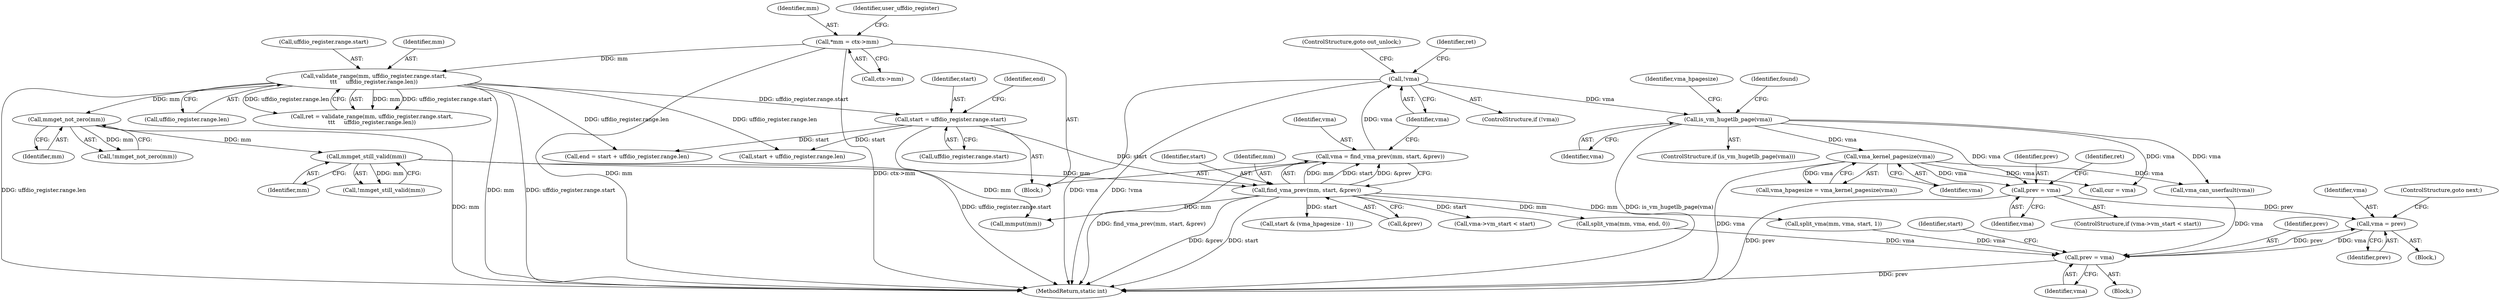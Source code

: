 digraph "0_linux_04f5866e41fb70690e28397487d8bd8eea7d712a_2@pointer" {
"1000425" [label="(Call,prev = vma)"];
"1000283" [label="(Call,vma_kernel_pagesize(vma))"];
"1000277" [label="(Call,is_vm_hugetlb_page(vma))"];
"1000262" [label="(Call,!vma)"];
"1000254" [label="(Call,vma = find_vma_prev(mm, start, &prev))"];
"1000256" [label="(Call,find_vma_prev(mm, start, &prev))"];
"1000251" [label="(Call,mmget_still_valid(mm))"];
"1000241" [label="(Call,mmget_not_zero(mm))"];
"1000204" [label="(Call,validate_range(mm, uffdio_register.range.start,\n\t\t\t     uffdio_register.range.len))"];
"1000117" [label="(Call,*mm = ctx->mm)"];
"1000219" [label="(Call,start = uffdio_register.range.start)"];
"1000507" [label="(Call,vma = prev)"];
"1000559" [label="(Call,prev = vma)"];
"1000560" [label="(Identifier,prev)"];
"1000283" [label="(Call,vma_kernel_pagesize(vma))"];
"1000255" [label="(Identifier,vma)"];
"1000258" [label="(Identifier,start)"];
"1000520" [label="(Call,split_vma(mm, vma, start, 1))"];
"1000299" [label="(Call,cur = vma)"];
"1000204" [label="(Call,validate_range(mm, uffdio_register.range.start,\n\t\t\t     uffdio_register.range.len))"];
"1000227" [label="(Identifier,end)"];
"1000241" [label="(Call,mmget_not_zero(mm))"];
"1000226" [label="(Call,end = start + uffdio_register.range.len)"];
"1000254" [label="(Call,vma = find_vma_prev(mm, start, &prev))"];
"1000585" [label="(Call,mmput(mm))"];
"1000220" [label="(Identifier,start)"];
"1000277" [label="(Call,is_vm_hugetlb_page(vma))"];
"1000436" [label="(Call,vma_can_userfault(vma))"];
"1000507" [label="(Call,vma = prev)"];
"1000420" [label="(Call,vma->vm_start < start)"];
"1000608" [label="(MethodReturn,static int)"];
"1000252" [label="(Identifier,mm)"];
"1000118" [label="(Identifier,mm)"];
"1000509" [label="(Identifier,prev)"];
"1000264" [label="(ControlStructure,goto out_unlock;)"];
"1000286" [label="(Call,start & (vma_hpagesize - 1))"];
"1000115" [label="(Block,)"];
"1000119" [label="(Call,ctx->mm)"];
"1000429" [label="(Identifier,ret)"];
"1000257" [label="(Identifier,mm)"];
"1000261" [label="(ControlStructure,if (!vma))"];
"1000251" [label="(Call,mmget_still_valid(mm))"];
"1000537" [label="(Call,split_vma(mm, vma, end, 0))"];
"1000256" [label="(Call,find_vma_prev(mm, start, &prev))"];
"1000219" [label="(Call,start = uffdio_register.range.start)"];
"1000266" [label="(Identifier,ret)"];
"1000250" [label="(Call,!mmget_still_valid(mm))"];
"1000240" [label="(Call,!mmget_not_zero(mm))"];
"1000211" [label="(Call,uffdio_register.range.len)"];
"1000508" [label="(Identifier,vma)"];
"1000419" [label="(ControlStructure,if (vma->vm_start < start))"];
"1000510" [label="(ControlStructure,goto next;)"];
"1000281" [label="(Call,vma_hpagesize = vma_kernel_pagesize(vma))"];
"1000205" [label="(Identifier,mm)"];
"1000259" [label="(Call,&prev)"];
"1000559" [label="(Call,prev = vma)"];
"1000117" [label="(Call,*mm = ctx->mm)"];
"1000432" [label="(Block,)"];
"1000425" [label="(Call,prev = vma)"];
"1000221" [label="(Call,uffdio_register.range.start)"];
"1000284" [label="(Identifier,vma)"];
"1000242" [label="(Identifier,mm)"];
"1000282" [label="(Identifier,vma_hpagesize)"];
"1000206" [label="(Call,uffdio_register.range.start)"];
"1000228" [label="(Call,start + uffdio_register.range.len)"];
"1000293" [label="(Identifier,found)"];
"1000561" [label="(Identifier,vma)"];
"1000427" [label="(Identifier,vma)"];
"1000426" [label="(Identifier,prev)"];
"1000278" [label="(Identifier,vma)"];
"1000262" [label="(Call,!vma)"];
"1000202" [label="(Call,ret = validate_range(mm, uffdio_register.range.start,\n\t\t\t     uffdio_register.range.len))"];
"1000506" [label="(Block,)"];
"1000563" [label="(Identifier,start)"];
"1000276" [label="(ControlStructure,if (is_vm_hugetlb_page(vma)))"];
"1000263" [label="(Identifier,vma)"];
"1000136" [label="(Identifier,user_uffdio_register)"];
"1000425" -> "1000419"  [label="AST: "];
"1000425" -> "1000427"  [label="CFG: "];
"1000426" -> "1000425"  [label="AST: "];
"1000427" -> "1000425"  [label="AST: "];
"1000429" -> "1000425"  [label="CFG: "];
"1000425" -> "1000608"  [label="DDG: prev"];
"1000283" -> "1000425"  [label="DDG: vma"];
"1000277" -> "1000425"  [label="DDG: vma"];
"1000425" -> "1000507"  [label="DDG: prev"];
"1000283" -> "1000281"  [label="AST: "];
"1000283" -> "1000284"  [label="CFG: "];
"1000284" -> "1000283"  [label="AST: "];
"1000281" -> "1000283"  [label="CFG: "];
"1000283" -> "1000608"  [label="DDG: vma"];
"1000283" -> "1000281"  [label="DDG: vma"];
"1000277" -> "1000283"  [label="DDG: vma"];
"1000283" -> "1000299"  [label="DDG: vma"];
"1000283" -> "1000436"  [label="DDG: vma"];
"1000277" -> "1000276"  [label="AST: "];
"1000277" -> "1000278"  [label="CFG: "];
"1000278" -> "1000277"  [label="AST: "];
"1000282" -> "1000277"  [label="CFG: "];
"1000293" -> "1000277"  [label="CFG: "];
"1000277" -> "1000608"  [label="DDG: is_vm_hugetlb_page(vma)"];
"1000262" -> "1000277"  [label="DDG: vma"];
"1000277" -> "1000299"  [label="DDG: vma"];
"1000277" -> "1000436"  [label="DDG: vma"];
"1000262" -> "1000261"  [label="AST: "];
"1000262" -> "1000263"  [label="CFG: "];
"1000263" -> "1000262"  [label="AST: "];
"1000264" -> "1000262"  [label="CFG: "];
"1000266" -> "1000262"  [label="CFG: "];
"1000262" -> "1000608"  [label="DDG: vma"];
"1000262" -> "1000608"  [label="DDG: !vma"];
"1000254" -> "1000262"  [label="DDG: vma"];
"1000254" -> "1000115"  [label="AST: "];
"1000254" -> "1000256"  [label="CFG: "];
"1000255" -> "1000254"  [label="AST: "];
"1000256" -> "1000254"  [label="AST: "];
"1000263" -> "1000254"  [label="CFG: "];
"1000254" -> "1000608"  [label="DDG: find_vma_prev(mm, start, &prev)"];
"1000256" -> "1000254"  [label="DDG: mm"];
"1000256" -> "1000254"  [label="DDG: start"];
"1000256" -> "1000254"  [label="DDG: &prev"];
"1000256" -> "1000259"  [label="CFG: "];
"1000257" -> "1000256"  [label="AST: "];
"1000258" -> "1000256"  [label="AST: "];
"1000259" -> "1000256"  [label="AST: "];
"1000256" -> "1000608"  [label="DDG: &prev"];
"1000256" -> "1000608"  [label="DDG: start"];
"1000251" -> "1000256"  [label="DDG: mm"];
"1000219" -> "1000256"  [label="DDG: start"];
"1000256" -> "1000286"  [label="DDG: start"];
"1000256" -> "1000420"  [label="DDG: start"];
"1000256" -> "1000520"  [label="DDG: mm"];
"1000256" -> "1000537"  [label="DDG: mm"];
"1000256" -> "1000585"  [label="DDG: mm"];
"1000251" -> "1000250"  [label="AST: "];
"1000251" -> "1000252"  [label="CFG: "];
"1000252" -> "1000251"  [label="AST: "];
"1000250" -> "1000251"  [label="CFG: "];
"1000251" -> "1000250"  [label="DDG: mm"];
"1000241" -> "1000251"  [label="DDG: mm"];
"1000251" -> "1000585"  [label="DDG: mm"];
"1000241" -> "1000240"  [label="AST: "];
"1000241" -> "1000242"  [label="CFG: "];
"1000242" -> "1000241"  [label="AST: "];
"1000240" -> "1000241"  [label="CFG: "];
"1000241" -> "1000608"  [label="DDG: mm"];
"1000241" -> "1000240"  [label="DDG: mm"];
"1000204" -> "1000241"  [label="DDG: mm"];
"1000204" -> "1000202"  [label="AST: "];
"1000204" -> "1000211"  [label="CFG: "];
"1000205" -> "1000204"  [label="AST: "];
"1000206" -> "1000204"  [label="AST: "];
"1000211" -> "1000204"  [label="AST: "];
"1000202" -> "1000204"  [label="CFG: "];
"1000204" -> "1000608"  [label="DDG: uffdio_register.range.start"];
"1000204" -> "1000608"  [label="DDG: uffdio_register.range.len"];
"1000204" -> "1000608"  [label="DDG: mm"];
"1000204" -> "1000202"  [label="DDG: mm"];
"1000204" -> "1000202"  [label="DDG: uffdio_register.range.start"];
"1000204" -> "1000202"  [label="DDG: uffdio_register.range.len"];
"1000117" -> "1000204"  [label="DDG: mm"];
"1000204" -> "1000219"  [label="DDG: uffdio_register.range.start"];
"1000204" -> "1000226"  [label="DDG: uffdio_register.range.len"];
"1000204" -> "1000228"  [label="DDG: uffdio_register.range.len"];
"1000117" -> "1000115"  [label="AST: "];
"1000117" -> "1000119"  [label="CFG: "];
"1000118" -> "1000117"  [label="AST: "];
"1000119" -> "1000117"  [label="AST: "];
"1000136" -> "1000117"  [label="CFG: "];
"1000117" -> "1000608"  [label="DDG: mm"];
"1000117" -> "1000608"  [label="DDG: ctx->mm"];
"1000219" -> "1000115"  [label="AST: "];
"1000219" -> "1000221"  [label="CFG: "];
"1000220" -> "1000219"  [label="AST: "];
"1000221" -> "1000219"  [label="AST: "];
"1000227" -> "1000219"  [label="CFG: "];
"1000219" -> "1000608"  [label="DDG: uffdio_register.range.start"];
"1000219" -> "1000226"  [label="DDG: start"];
"1000219" -> "1000228"  [label="DDG: start"];
"1000507" -> "1000506"  [label="AST: "];
"1000507" -> "1000509"  [label="CFG: "];
"1000508" -> "1000507"  [label="AST: "];
"1000509" -> "1000507"  [label="AST: "];
"1000510" -> "1000507"  [label="CFG: "];
"1000559" -> "1000507"  [label="DDG: prev"];
"1000507" -> "1000559"  [label="DDG: vma"];
"1000559" -> "1000432"  [label="AST: "];
"1000559" -> "1000561"  [label="CFG: "];
"1000560" -> "1000559"  [label="AST: "];
"1000561" -> "1000559"  [label="AST: "];
"1000563" -> "1000559"  [label="CFG: "];
"1000559" -> "1000608"  [label="DDG: prev"];
"1000436" -> "1000559"  [label="DDG: vma"];
"1000520" -> "1000559"  [label="DDG: vma"];
"1000537" -> "1000559"  [label="DDG: vma"];
}

